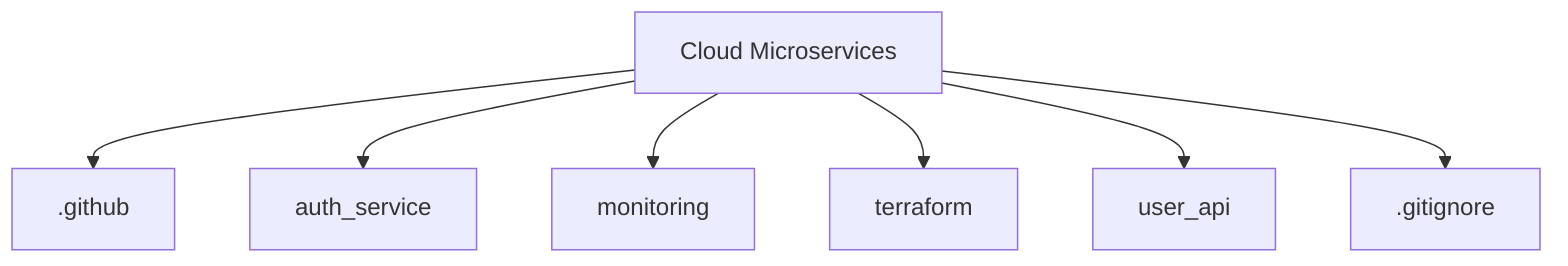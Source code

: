 flowchart TD
    cloud[Cloud Microservices]
    cloud --> github[.github]
    cloud --> auth_service[auth_service]
    cloud --> monitoring[monitoring]
    cloud --> terraform[terraform]
    cloud --> user_api[user_api]
    cloud --> gitignore[.gitignore]